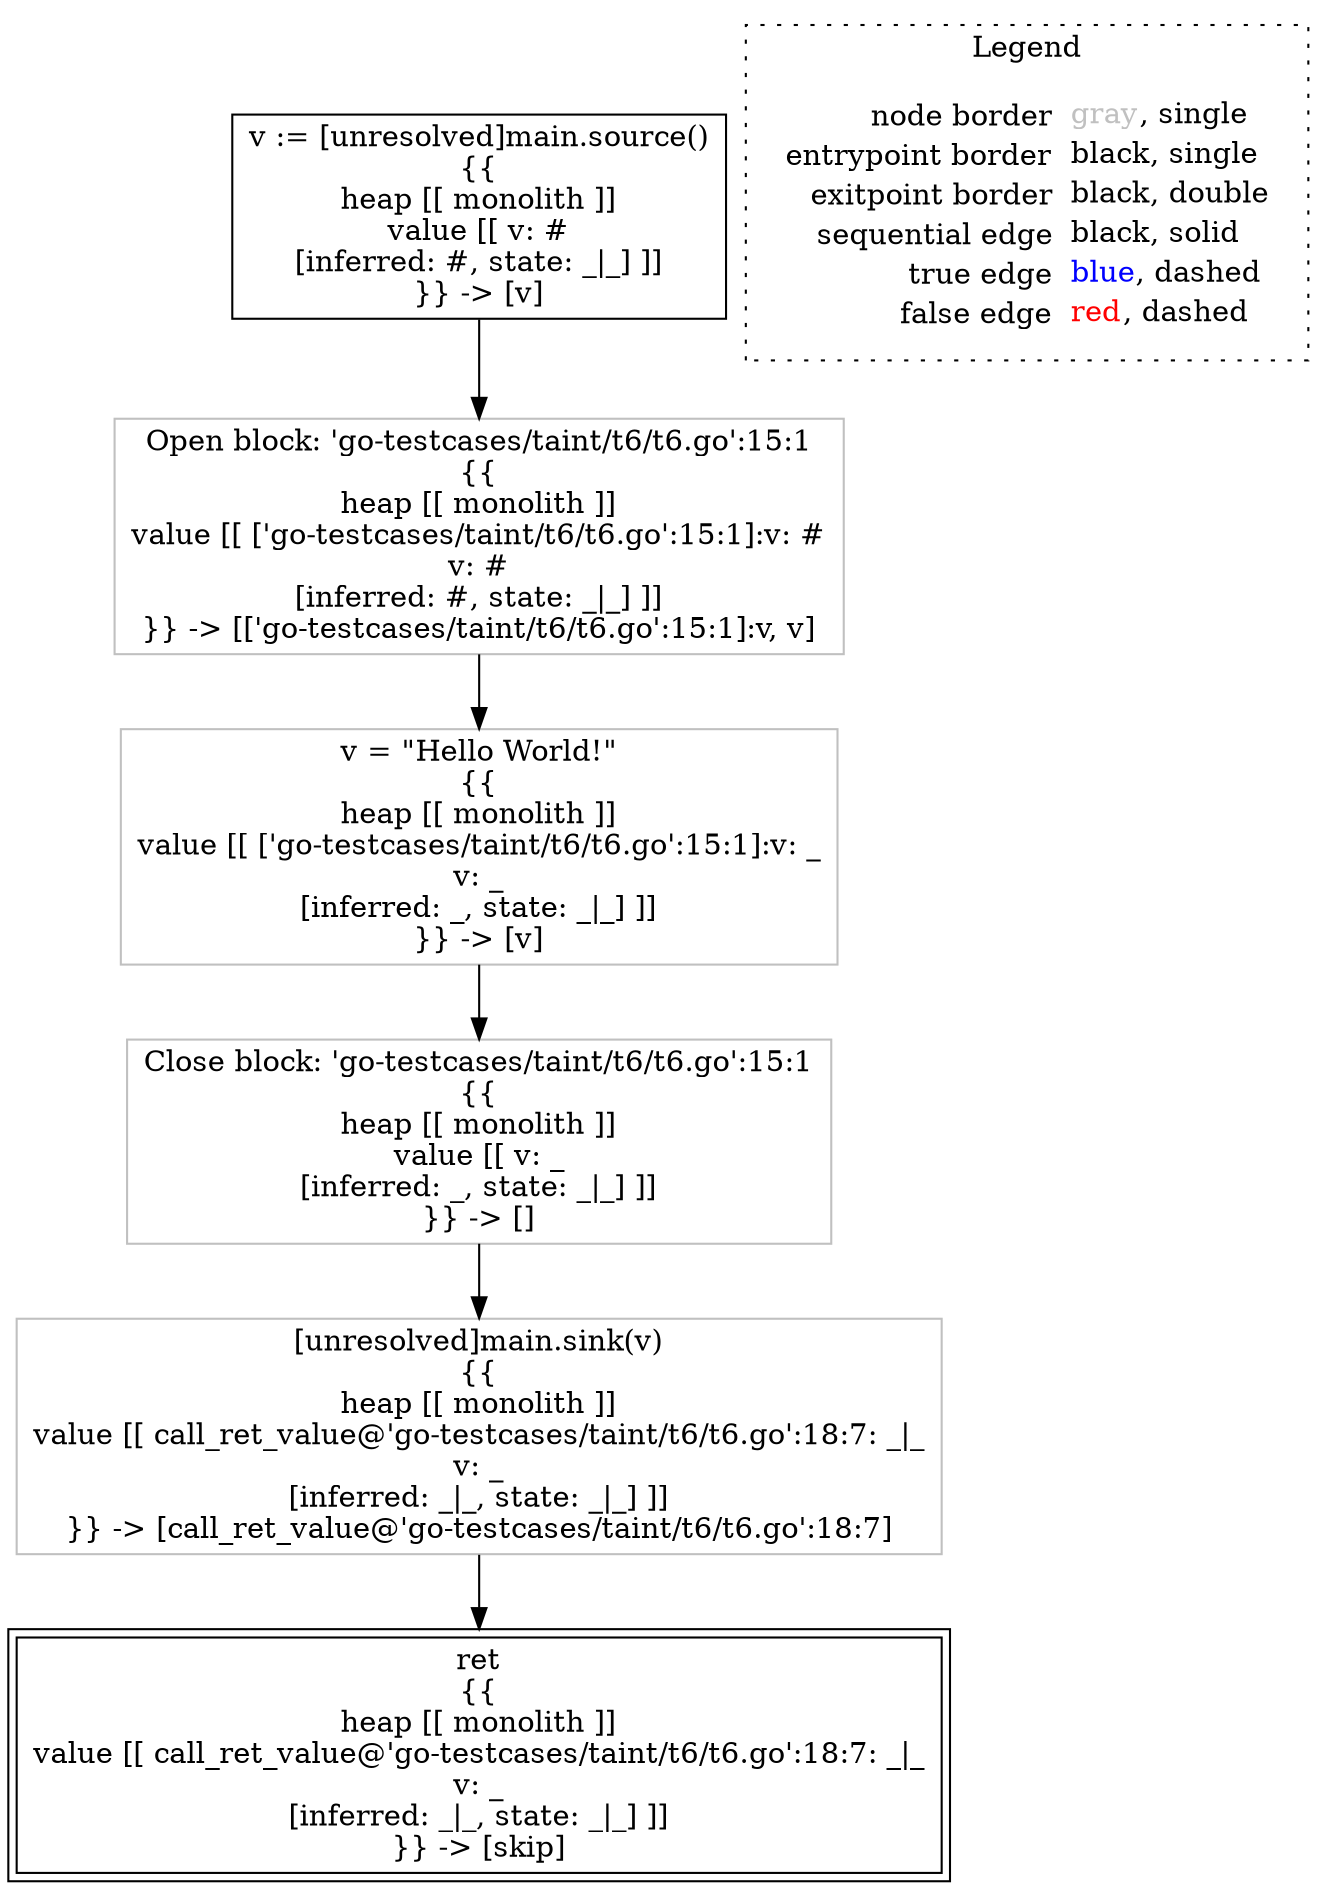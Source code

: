 digraph {
	"node0" [shape="rect",color="black",label=<v := [unresolved]main.source()<BR/>{{<BR/>heap [[ monolith ]]<BR/>value [[ v: #<BR/>[inferred: #, state: _|_] ]]<BR/>}} -&gt; [v]>];
	"node1" [shape="rect",color="gray",label=<Open block: 'go-testcases/taint/t6/t6.go':15:1<BR/>{{<BR/>heap [[ monolith ]]<BR/>value [[ ['go-testcases/taint/t6/t6.go':15:1]:v: #<BR/>v: #<BR/>[inferred: #, state: _|_] ]]<BR/>}} -&gt; [['go-testcases/taint/t6/t6.go':15:1]:v, v]>];
	"node2" [shape="rect",color="gray",label=<Close block: 'go-testcases/taint/t6/t6.go':15:1<BR/>{{<BR/>heap [[ monolith ]]<BR/>value [[ v: _<BR/>[inferred: _, state: _|_] ]]<BR/>}} -&gt; []>];
	"node3" [shape="rect",color="gray",label=<v = &quot;Hello World!&quot;<BR/>{{<BR/>heap [[ monolith ]]<BR/>value [[ ['go-testcases/taint/t6/t6.go':15:1]:v: _<BR/>v: _<BR/>[inferred: _, state: _|_] ]]<BR/>}} -&gt; [v]>];
	"node4" [shape="rect",color="gray",label=<[unresolved]main.sink(v)<BR/>{{<BR/>heap [[ monolith ]]<BR/>value [[ call_ret_value@'go-testcases/taint/t6/t6.go':18:7: _|_<BR/>v: _<BR/>[inferred: _|_, state: _|_] ]]<BR/>}} -&gt; [call_ret_value@'go-testcases/taint/t6/t6.go':18:7]>];
	"node5" [shape="rect",color="black",peripheries="2",label=<ret<BR/>{{<BR/>heap [[ monolith ]]<BR/>value [[ call_ret_value@'go-testcases/taint/t6/t6.go':18:7: _|_<BR/>v: _<BR/>[inferred: _|_, state: _|_] ]]<BR/>}} -&gt; [skip]>];
	"node1" -> "node3" [color="black"];
	"node2" -> "node4" [color="black"];
	"node3" -> "node2" [color="black"];
	"node4" -> "node5" [color="black"];
	"node0" -> "node1" [color="black"];
subgraph cluster_legend {
	label="Legend";
	style=dotted;
	node [shape=plaintext];
	"legend" [label=<<table border="0" cellpadding="2" cellspacing="0" cellborder="0"><tr><td align="right">node border&nbsp;</td><td align="left"><font color="gray">gray</font>, single</td></tr><tr><td align="right">entrypoint border&nbsp;</td><td align="left"><font color="black">black</font>, single</td></tr><tr><td align="right">exitpoint border&nbsp;</td><td align="left"><font color="black">black</font>, double</td></tr><tr><td align="right">sequential edge&nbsp;</td><td align="left"><font color="black">black</font>, solid</td></tr><tr><td align="right">true edge&nbsp;</td><td align="left"><font color="blue">blue</font>, dashed</td></tr><tr><td align="right">false edge&nbsp;</td><td align="left"><font color="red">red</font>, dashed</td></tr></table>>];
}

}
